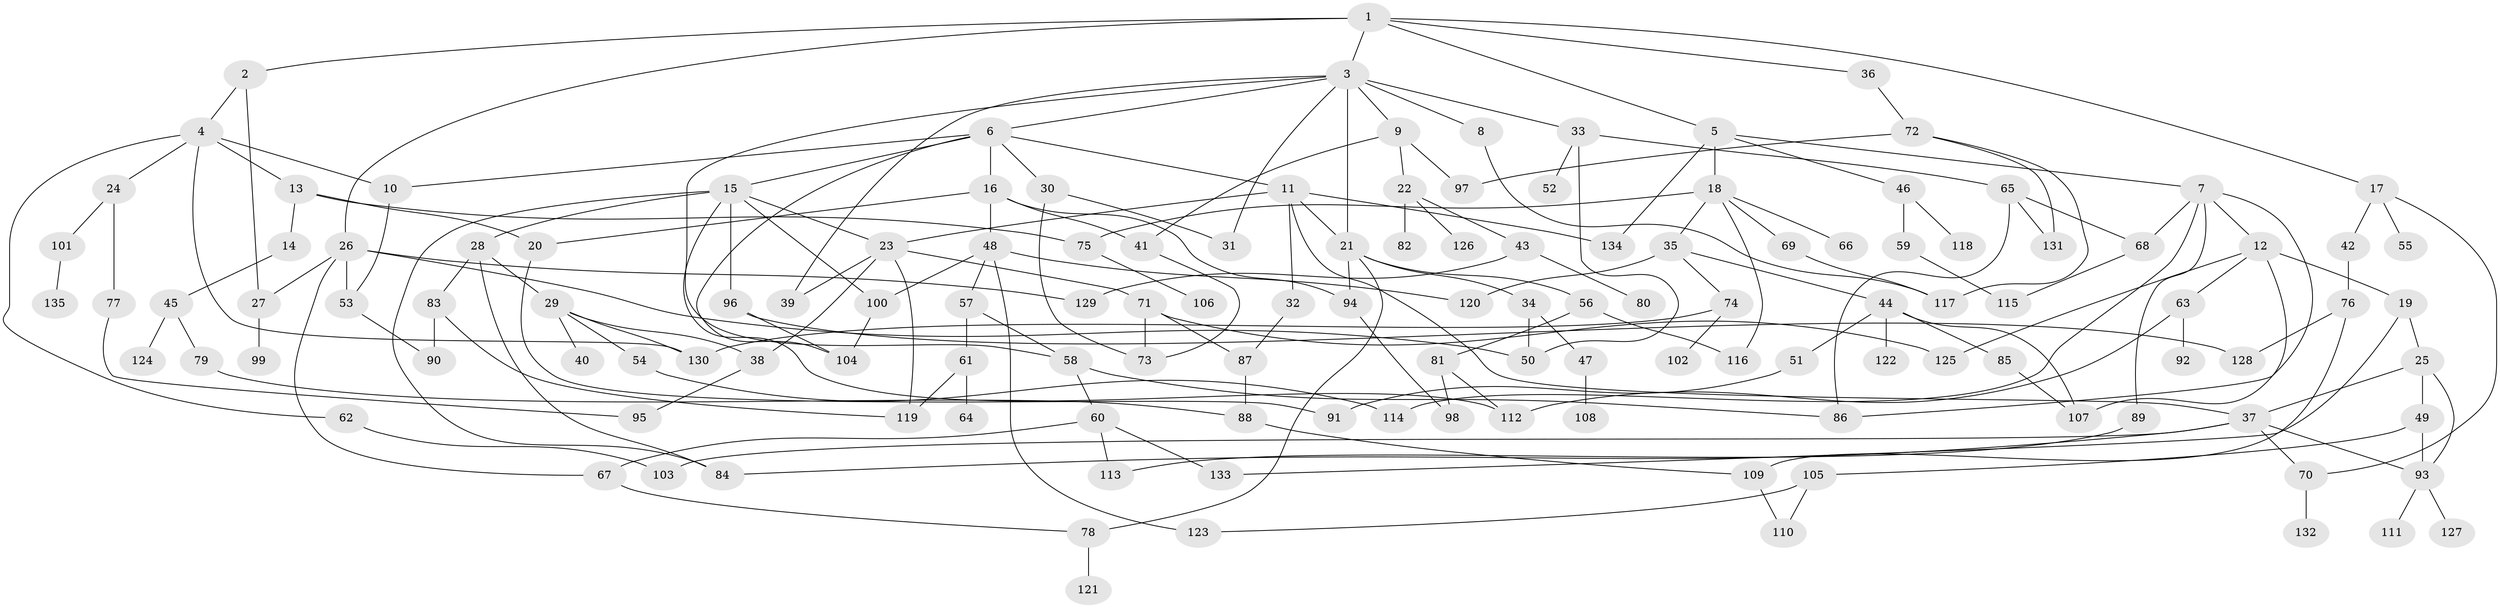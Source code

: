 // Generated by graph-tools (version 1.1) at 2025/25/03/09/25 03:25:35]
// undirected, 135 vertices, 197 edges
graph export_dot {
graph [start="1"]
  node [color=gray90,style=filled];
  1;
  2;
  3;
  4;
  5;
  6;
  7;
  8;
  9;
  10;
  11;
  12;
  13;
  14;
  15;
  16;
  17;
  18;
  19;
  20;
  21;
  22;
  23;
  24;
  25;
  26;
  27;
  28;
  29;
  30;
  31;
  32;
  33;
  34;
  35;
  36;
  37;
  38;
  39;
  40;
  41;
  42;
  43;
  44;
  45;
  46;
  47;
  48;
  49;
  50;
  51;
  52;
  53;
  54;
  55;
  56;
  57;
  58;
  59;
  60;
  61;
  62;
  63;
  64;
  65;
  66;
  67;
  68;
  69;
  70;
  71;
  72;
  73;
  74;
  75;
  76;
  77;
  78;
  79;
  80;
  81;
  82;
  83;
  84;
  85;
  86;
  87;
  88;
  89;
  90;
  91;
  92;
  93;
  94;
  95;
  96;
  97;
  98;
  99;
  100;
  101;
  102;
  103;
  104;
  105;
  106;
  107;
  108;
  109;
  110;
  111;
  112;
  113;
  114;
  115;
  116;
  117;
  118;
  119;
  120;
  121;
  122;
  123;
  124;
  125;
  126;
  127;
  128;
  129;
  130;
  131;
  132;
  133;
  134;
  135;
  1 -- 2;
  1 -- 3;
  1 -- 5;
  1 -- 17;
  1 -- 26;
  1 -- 36;
  2 -- 4;
  2 -- 27;
  3 -- 6;
  3 -- 8;
  3 -- 9;
  3 -- 21;
  3 -- 31;
  3 -- 33;
  3 -- 39;
  3 -- 58;
  4 -- 10;
  4 -- 13;
  4 -- 24;
  4 -- 62;
  4 -- 130;
  5 -- 7;
  5 -- 18;
  5 -- 46;
  5 -- 134;
  6 -- 11;
  6 -- 15;
  6 -- 16;
  6 -- 30;
  6 -- 104;
  6 -- 10;
  7 -- 12;
  7 -- 89;
  7 -- 114;
  7 -- 86;
  7 -- 68;
  8 -- 117;
  9 -- 22;
  9 -- 41;
  9 -- 97;
  10 -- 53;
  11 -- 23;
  11 -- 32;
  11 -- 134;
  11 -- 37;
  11 -- 21;
  12 -- 19;
  12 -- 63;
  12 -- 125;
  12 -- 107;
  13 -- 14;
  13 -- 20;
  13 -- 75;
  14 -- 45;
  15 -- 28;
  15 -- 96;
  15 -- 23;
  15 -- 112;
  15 -- 100;
  15 -- 84;
  16 -- 41;
  16 -- 48;
  16 -- 94;
  16 -- 20;
  17 -- 42;
  17 -- 55;
  17 -- 70;
  18 -- 35;
  18 -- 66;
  18 -- 69;
  18 -- 116;
  18 -- 75;
  19 -- 25;
  19 -- 133;
  20 -- 91;
  21 -- 34;
  21 -- 56;
  21 -- 78;
  21 -- 94;
  22 -- 43;
  22 -- 82;
  22 -- 126;
  23 -- 39;
  23 -- 71;
  23 -- 119;
  23 -- 38;
  24 -- 77;
  24 -- 101;
  25 -- 37;
  25 -- 49;
  25 -- 93;
  26 -- 27;
  26 -- 67;
  26 -- 53;
  26 -- 50;
  26 -- 129;
  27 -- 99;
  28 -- 29;
  28 -- 83;
  28 -- 84;
  29 -- 38;
  29 -- 40;
  29 -- 54;
  29 -- 130;
  30 -- 73;
  30 -- 31;
  32 -- 87;
  33 -- 52;
  33 -- 65;
  33 -- 50;
  34 -- 47;
  34 -- 50;
  35 -- 44;
  35 -- 74;
  35 -- 120;
  36 -- 72;
  37 -- 70;
  37 -- 84;
  37 -- 103;
  37 -- 93;
  38 -- 95;
  41 -- 73;
  42 -- 76;
  43 -- 80;
  43 -- 129;
  44 -- 51;
  44 -- 85;
  44 -- 122;
  44 -- 107;
  45 -- 79;
  45 -- 124;
  46 -- 59;
  46 -- 118;
  47 -- 108;
  48 -- 57;
  48 -- 100;
  48 -- 123;
  48 -- 120;
  49 -- 93;
  49 -- 105;
  51 -- 91;
  53 -- 90;
  54 -- 114;
  56 -- 81;
  56 -- 116;
  57 -- 58;
  57 -- 61;
  58 -- 60;
  58 -- 86;
  59 -- 115;
  60 -- 133;
  60 -- 113;
  60 -- 67;
  61 -- 64;
  61 -- 119;
  62 -- 103;
  63 -- 92;
  63 -- 112;
  65 -- 68;
  65 -- 86;
  65 -- 131;
  67 -- 78;
  68 -- 115;
  69 -- 117;
  70 -- 132;
  71 -- 73;
  71 -- 87;
  71 -- 125;
  72 -- 97;
  72 -- 117;
  72 -- 131;
  74 -- 102;
  74 -- 130;
  75 -- 106;
  76 -- 128;
  76 -- 109;
  77 -- 95;
  78 -- 121;
  79 -- 88;
  81 -- 98;
  81 -- 112;
  83 -- 90;
  83 -- 119;
  85 -- 107;
  87 -- 88;
  88 -- 109;
  89 -- 113;
  93 -- 111;
  93 -- 127;
  94 -- 98;
  96 -- 104;
  96 -- 128;
  100 -- 104;
  101 -- 135;
  105 -- 123;
  105 -- 110;
  109 -- 110;
}
